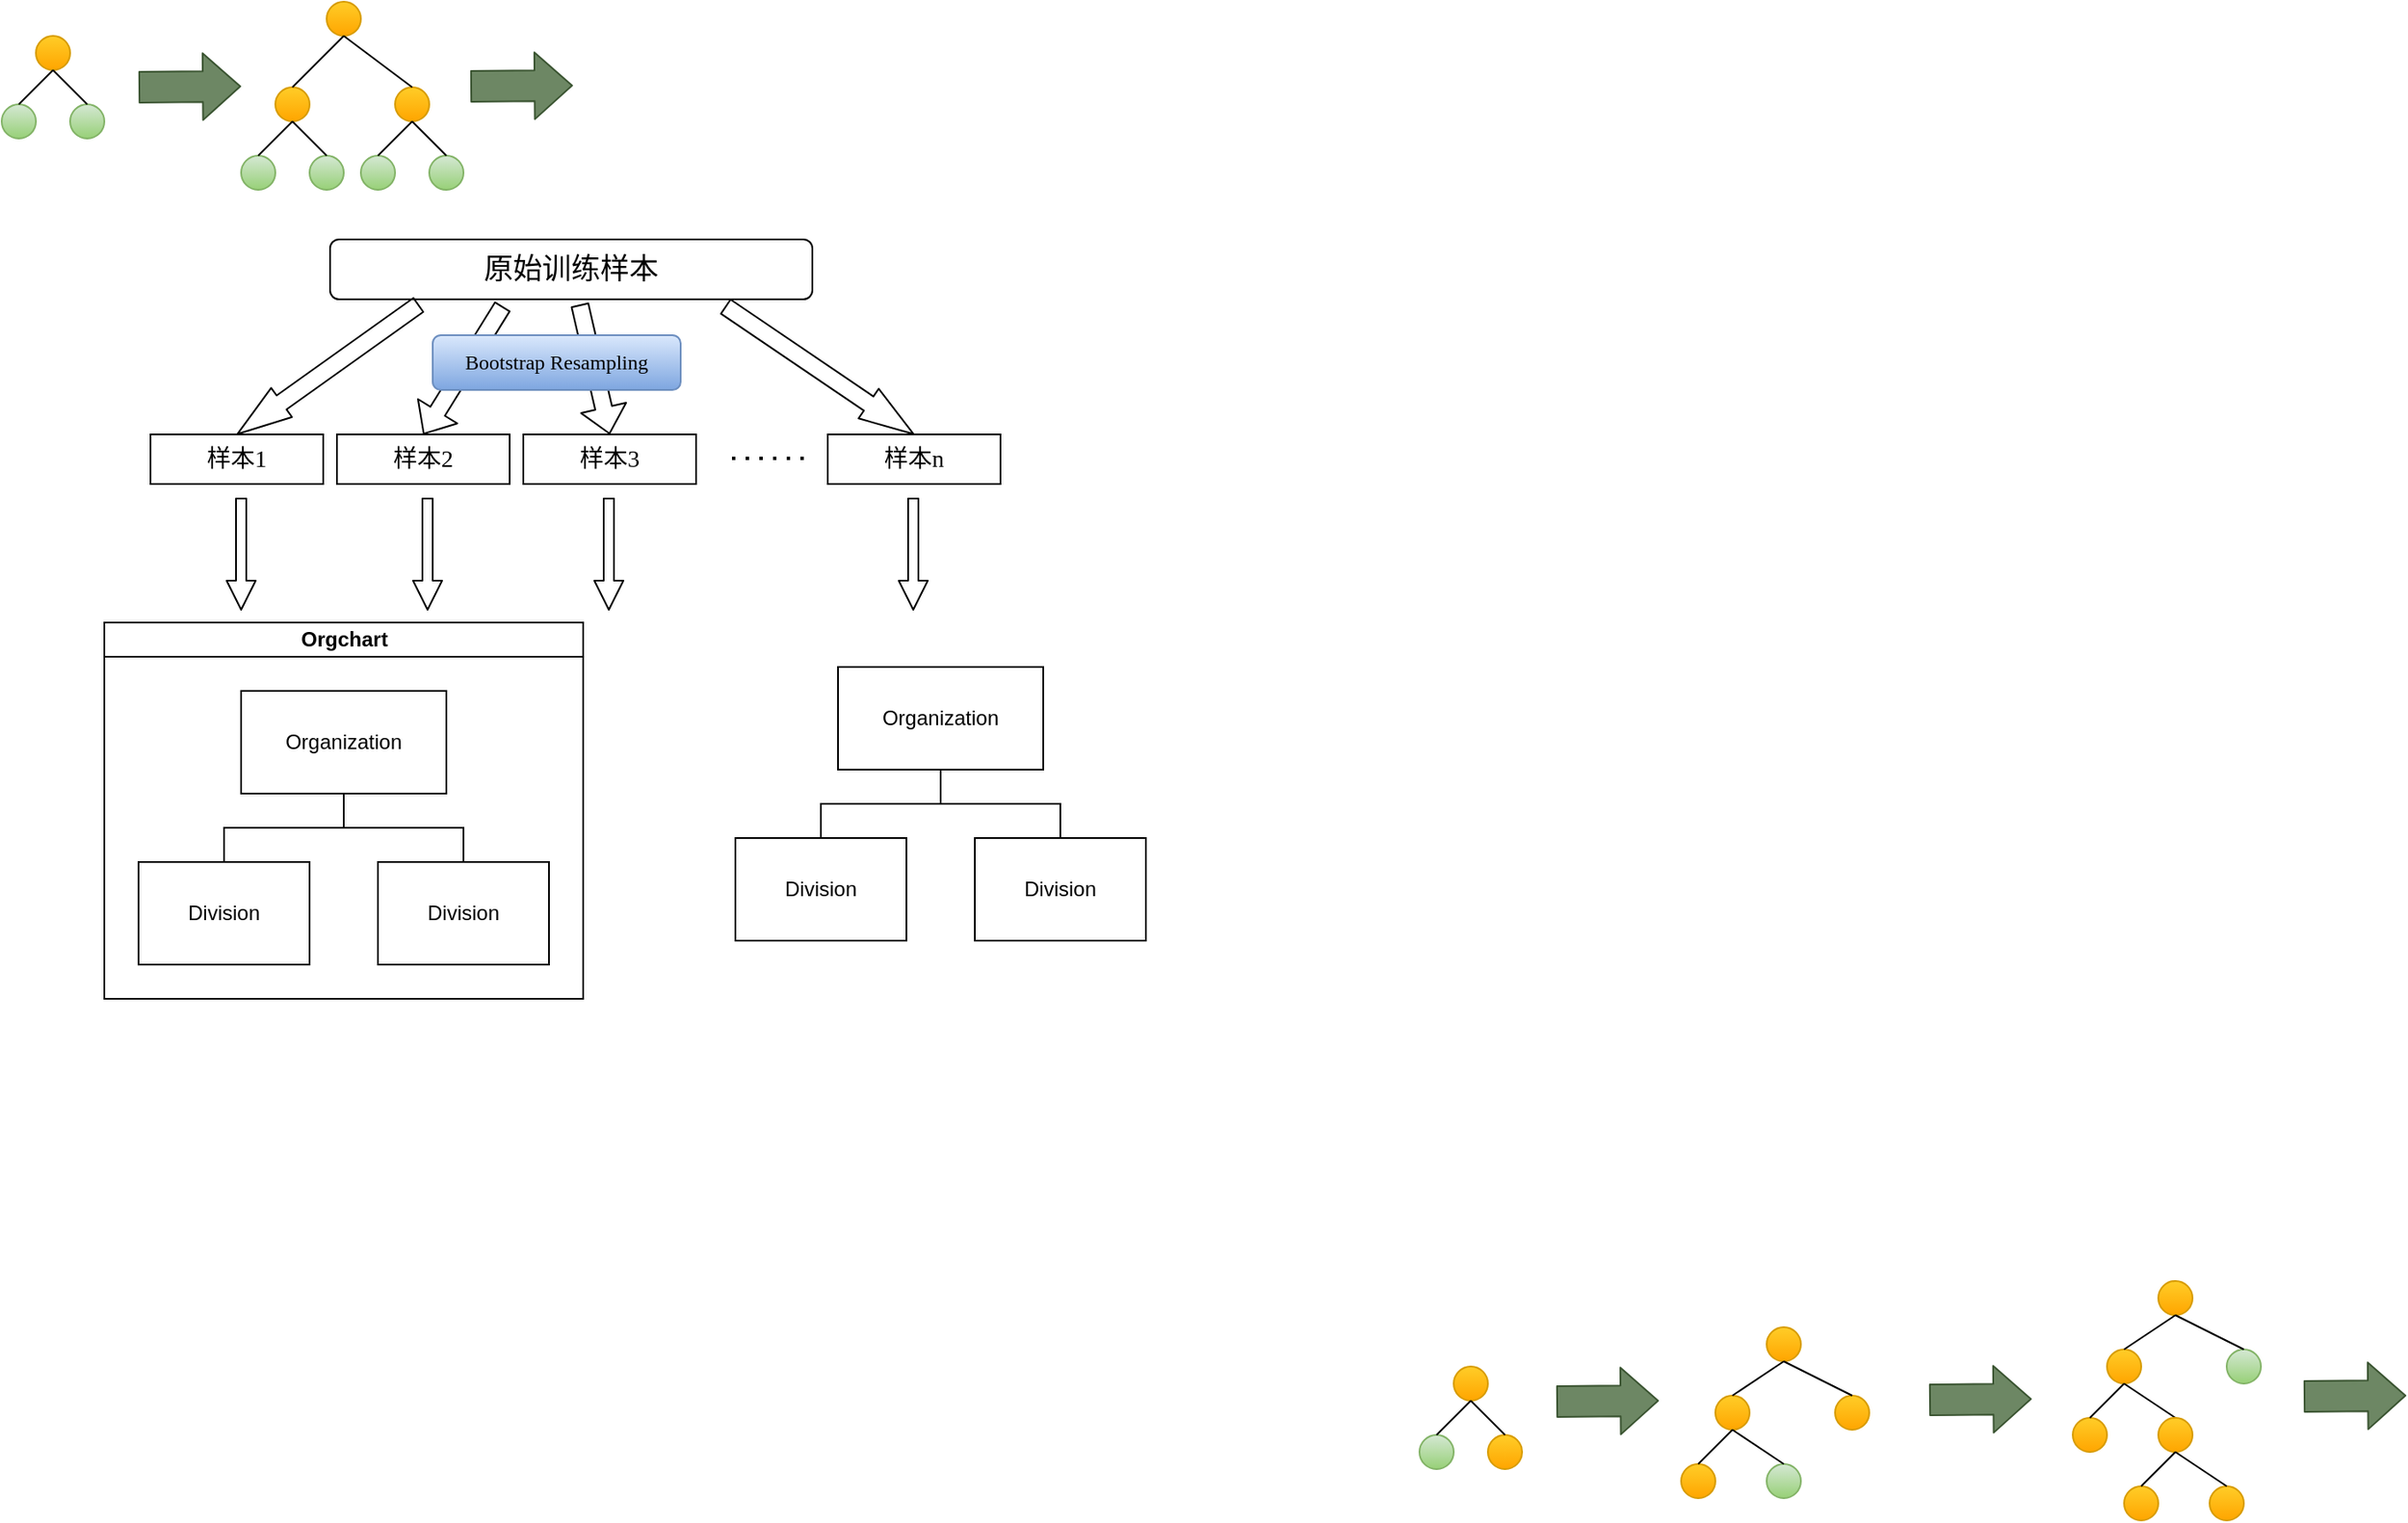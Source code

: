 <mxfile version="13.7.3" type="github">
  <diagram id="cptyJqA3U-dK_R860sij" name="Page-1">
    <mxGraphModel grid="0" dx="599" dy="3838" gridSize="10" guides="1" tooltips="1" connect="1" arrows="1" fold="1" page="1" pageScale="1" pageWidth="827" pageHeight="1169" math="0" shadow="0">
      <root>
        <mxCell id="0" />
        <mxCell id="1" parent="0" />
        <mxCell id="-Ne3hmI78uOsi_AClF5e-1" value="" parent="1" style="ellipse;whiteSpace=wrap;html=1;aspect=fixed;fillColor=#ffcd28;strokeColor=#d79b00;gradientColor=#ffa500;" vertex="1">
          <mxGeometry as="geometry" x="61" y="-3468" width="20" height="20" />
        </mxCell>
        <mxCell id="-Ne3hmI78uOsi_AClF5e-2" value="" parent="1" style="ellipse;whiteSpace=wrap;html=1;aspect=fixed;fillColor=#d5e8d4;strokeColor=#82b366;gradientColor=#97d077;" vertex="1">
          <mxGeometry as="geometry" x="41" y="-3428" width="20" height="20" />
        </mxCell>
        <mxCell id="-Ne3hmI78uOsi_AClF5e-3" value="" parent="1" style="ellipse;whiteSpace=wrap;html=1;aspect=fixed;fillColor=#d5e8d4;strokeColor=#82b366;gradientColor=#97d077;" vertex="1">
          <mxGeometry as="geometry" x="81" y="-3428" width="20" height="20" />
        </mxCell>
        <mxCell id="-Ne3hmI78uOsi_AClF5e-4" value="" parent="1" style="endArrow=none;html=1;entryX=0.5;entryY=1;entryDx=0;entryDy=0;exitX=0.5;exitY=0;exitDx=0;exitDy=0;" edge="1" source="-Ne3hmI78uOsi_AClF5e-2" target="-Ne3hmI78uOsi_AClF5e-1">
          <mxGeometry as="geometry" width="50" height="50" relative="1">
            <mxPoint as="sourcePoint" x="31" y="-3418" />
            <mxPoint as="targetPoint" x="81" y="-3478" />
          </mxGeometry>
        </mxCell>
        <mxCell id="-Ne3hmI78uOsi_AClF5e-5" value="" parent="1" style="endArrow=none;html=1;exitX=0.5;exitY=0;exitDx=0;exitDy=0;entryX=0.5;entryY=1;entryDx=0;entryDy=0;" edge="1" source="-Ne3hmI78uOsi_AClF5e-3" target="-Ne3hmI78uOsi_AClF5e-1">
          <mxGeometry as="geometry" width="50" height="50" relative="1">
            <mxPoint as="sourcePoint" x="71" y="-3328" />
            <mxPoint as="targetPoint" x="121" y="-3378" />
          </mxGeometry>
        </mxCell>
        <mxCell id="-Ne3hmI78uOsi_AClF5e-7" value="" parent="1" style="ellipse;whiteSpace=wrap;html=1;aspect=fixed;fillColor=#ffcd28;strokeColor=#d79b00;gradientColor=#ffa500;" vertex="1">
          <mxGeometry as="geometry" x="231" y="-3488" width="20" height="20" />
        </mxCell>
        <mxCell id="-Ne3hmI78uOsi_AClF5e-8" value="" parent="1" style="ellipse;whiteSpace=wrap;html=1;aspect=fixed;fillColor=#ffcd28;strokeColor=#d79b00;gradientColor=#ffa500;" vertex="1">
          <mxGeometry as="geometry" x="271" y="-3438" width="20" height="20" />
        </mxCell>
        <mxCell id="-Ne3hmI78uOsi_AClF5e-9" value="" parent="1" style="ellipse;whiteSpace=wrap;html=1;aspect=fixed;fillColor=#ffcd28;strokeColor=#d79b00;gradientColor=#ffa500;" vertex="1">
          <mxGeometry as="geometry" x="201" y="-3438" width="20" height="20" />
        </mxCell>
        <mxCell id="-Ne3hmI78uOsi_AClF5e-10" value="" parent="1" style="ellipse;whiteSpace=wrap;html=1;aspect=fixed;fillColor=#d5e8d4;strokeColor=#82b366;gradientColor=#97d077;" vertex="1">
          <mxGeometry as="geometry" x="181" y="-3398" width="20" height="20" />
        </mxCell>
        <mxCell id="-Ne3hmI78uOsi_AClF5e-11" value="" parent="1" style="ellipse;whiteSpace=wrap;html=1;aspect=fixed;fillColor=#d5e8d4;strokeColor=#82b366;gradientColor=#97d077;" vertex="1">
          <mxGeometry as="geometry" x="221" y="-3398" width="20" height="20" />
        </mxCell>
        <mxCell id="-Ne3hmI78uOsi_AClF5e-12" value="" parent="1" style="ellipse;whiteSpace=wrap;html=1;aspect=fixed;fillColor=#d5e8d4;strokeColor=#82b366;gradientColor=#97d077;" vertex="1">
          <mxGeometry as="geometry" x="251" y="-3398" width="20" height="20" />
        </mxCell>
        <mxCell id="-Ne3hmI78uOsi_AClF5e-13" value="" parent="1" style="ellipse;whiteSpace=wrap;html=1;aspect=fixed;fillColor=#d5e8d4;strokeColor=#82b366;gradientColor=#97d077;" vertex="1">
          <mxGeometry as="geometry" x="291" y="-3398" width="20" height="20" />
        </mxCell>
        <mxCell id="-Ne3hmI78uOsi_AClF5e-14" value="" parent="1" style="endArrow=none;html=1;entryX=0.5;entryY=1;entryDx=0;entryDy=0;exitX=0.5;exitY=0;exitDx=0;exitDy=0;" edge="1" source="-Ne3hmI78uOsi_AClF5e-9" target="-Ne3hmI78uOsi_AClF5e-7">
          <mxGeometry as="geometry" width="50" height="50" relative="1">
            <mxPoint as="sourcePoint" x="321" y="-3308" />
            <mxPoint as="targetPoint" x="371" y="-3358" />
          </mxGeometry>
        </mxCell>
        <mxCell id="-Ne3hmI78uOsi_AClF5e-15" value="" parent="1" style="endArrow=none;html=1;entryX=0.5;entryY=1;entryDx=0;entryDy=0;exitX=0.5;exitY=0;exitDx=0;exitDy=0;" edge="1" source="-Ne3hmI78uOsi_AClF5e-8" target="-Ne3hmI78uOsi_AClF5e-7">
          <mxGeometry as="geometry" width="50" height="50" relative="1">
            <mxPoint as="sourcePoint" x="321" y="-3308" />
            <mxPoint as="targetPoint" x="371" y="-3358" />
          </mxGeometry>
        </mxCell>
        <mxCell id="-Ne3hmI78uOsi_AClF5e-16" value="" parent="1" style="endArrow=none;html=1;entryX=0.5;entryY=1;entryDx=0;entryDy=0;exitX=0.5;exitY=0;exitDx=0;exitDy=0;" edge="1" source="-Ne3hmI78uOsi_AClF5e-10" target="-Ne3hmI78uOsi_AClF5e-9">
          <mxGeometry as="geometry" width="50" height="50" relative="1">
            <mxPoint as="sourcePoint" x="321" y="-3308" />
            <mxPoint as="targetPoint" x="371" y="-3358" />
          </mxGeometry>
        </mxCell>
        <mxCell id="-Ne3hmI78uOsi_AClF5e-17" value="" parent="1" style="endArrow=none;html=1;entryX=0.5;entryY=1;entryDx=0;entryDy=0;exitX=0.5;exitY=0;exitDx=0;exitDy=0;" edge="1" source="-Ne3hmI78uOsi_AClF5e-11" target="-Ne3hmI78uOsi_AClF5e-9">
          <mxGeometry as="geometry" width="50" height="50" relative="1">
            <mxPoint as="sourcePoint" x="321" y="-3308" />
            <mxPoint as="targetPoint" x="371" y="-3358" />
          </mxGeometry>
        </mxCell>
        <mxCell id="-Ne3hmI78uOsi_AClF5e-18" value="" parent="1" style="endArrow=none;html=1;entryX=0.5;entryY=1;entryDx=0;entryDy=0;exitX=0.5;exitY=0;exitDx=0;exitDy=0;" edge="1" source="-Ne3hmI78uOsi_AClF5e-12" target="-Ne3hmI78uOsi_AClF5e-8">
          <mxGeometry as="geometry" width="50" height="50" relative="1">
            <mxPoint as="sourcePoint" x="321" y="-3308" />
            <mxPoint as="targetPoint" x="371" y="-3358" />
          </mxGeometry>
        </mxCell>
        <mxCell id="-Ne3hmI78uOsi_AClF5e-19" value="" parent="1" style="endArrow=none;html=1;entryX=0.5;entryY=1;entryDx=0;entryDy=0;exitX=0.5;exitY=0;exitDx=0;exitDy=0;" edge="1" source="-Ne3hmI78uOsi_AClF5e-13" target="-Ne3hmI78uOsi_AClF5e-8">
          <mxGeometry as="geometry" width="50" height="50" relative="1">
            <mxPoint as="sourcePoint" x="321" y="-3308" />
            <mxPoint as="targetPoint" x="371" y="-3358" />
          </mxGeometry>
        </mxCell>
        <mxCell id="-Ne3hmI78uOsi_AClF5e-22" value="" parent="1" style="shape=flexArrow;endArrow=classic;html=1;width=18;endSize=6.97;fillColor=#6d8764;strokeColor=#3A5431;" edge="1">
          <mxGeometry as="geometry" width="50" height="50" relative="1">
            <mxPoint as="sourcePoint" x="315" y="-3438.5" />
            <mxPoint as="targetPoint" x="375" y="-3439" />
          </mxGeometry>
        </mxCell>
        <mxCell id="-Ne3hmI78uOsi_AClF5e-23" value="" parent="1" style="shape=flexArrow;endArrow=classic;html=1;width=18;endSize=6.97;fillColor=#6d8764;strokeColor=#3A5431;" edge="1">
          <mxGeometry as="geometry" width="50" height="50" relative="1">
            <mxPoint as="sourcePoint" x="121" y="-3438" />
            <mxPoint as="targetPoint" x="181" y="-3438.5" />
          </mxGeometry>
        </mxCell>
        <mxCell id="-Ne3hmI78uOsi_AClF5e-24" value="" parent="1" style="ellipse;whiteSpace=wrap;html=1;aspect=fixed;fillColor=#ffcd28;strokeColor=#d79b00;gradientColor=#ffa500;" vertex="1">
          <mxGeometry as="geometry" x="890" y="-2690" width="20" height="20" />
        </mxCell>
        <mxCell id="-Ne3hmI78uOsi_AClF5e-25" value="" parent="1" style="ellipse;whiteSpace=wrap;html=1;aspect=fixed;fillColor=#d5e8d4;strokeColor=#82b366;gradientColor=#97d077;" vertex="1">
          <mxGeometry as="geometry" x="870" y="-2650" width="20" height="20" />
        </mxCell>
        <mxCell id="-Ne3hmI78uOsi_AClF5e-26" value="" parent="1" style="ellipse;whiteSpace=wrap;html=1;aspect=fixed;fillColor=#ffcd28;strokeColor=#d79b00;gradientColor=#ffa500;" vertex="1">
          <mxGeometry as="geometry" x="910" y="-2650" width="20" height="20" />
        </mxCell>
        <mxCell id="-Ne3hmI78uOsi_AClF5e-27" value="" parent="1" style="endArrow=none;html=1;entryX=0.5;entryY=1;entryDx=0;entryDy=0;exitX=0.5;exitY=0;exitDx=0;exitDy=0;" edge="1" source="-Ne3hmI78uOsi_AClF5e-25" target="-Ne3hmI78uOsi_AClF5e-24">
          <mxGeometry as="geometry" width="50" height="50" relative="1">
            <mxPoint as="sourcePoint" x="860" y="-2650" />
            <mxPoint as="targetPoint" x="910" y="-2710" />
          </mxGeometry>
        </mxCell>
        <mxCell id="-Ne3hmI78uOsi_AClF5e-28" value="" parent="1" style="endArrow=none;html=1;exitX=0.5;exitY=0;exitDx=0;exitDy=0;entryX=0.5;entryY=1;entryDx=0;entryDy=0;" edge="1" source="-Ne3hmI78uOsi_AClF5e-26" target="-Ne3hmI78uOsi_AClF5e-24">
          <mxGeometry as="geometry" width="50" height="50" relative="1">
            <mxPoint as="sourcePoint" x="900" y="-2560" />
            <mxPoint as="targetPoint" x="950" y="-2610" />
          </mxGeometry>
        </mxCell>
        <mxCell id="-Ne3hmI78uOsi_AClF5e-29" value="" parent="1" style="ellipse;whiteSpace=wrap;html=1;aspect=fixed;fillColor=#ffcd28;strokeColor=#d79b00;gradientColor=#ffa500;" vertex="1">
          <mxGeometry as="geometry" x="1073" y="-2713" width="20" height="20" />
        </mxCell>
        <mxCell id="-Ne3hmI78uOsi_AClF5e-30" value="" parent="1" style="ellipse;whiteSpace=wrap;html=1;aspect=fixed;fillColor=#ffcd28;strokeColor=#d79b00;gradientColor=#ffa500;" vertex="1">
          <mxGeometry as="geometry" x="1113" y="-2673" width="20" height="20" />
        </mxCell>
        <mxCell id="-Ne3hmI78uOsi_AClF5e-31" value="" parent="1" style="ellipse;whiteSpace=wrap;html=1;aspect=fixed;fillColor=#ffcd28;strokeColor=#d79b00;gradientColor=#ffa500;" vertex="1">
          <mxGeometry as="geometry" x="1043" y="-2673" width="20" height="20" />
        </mxCell>
        <mxCell id="-Ne3hmI78uOsi_AClF5e-32" value="" parent="1" style="ellipse;whiteSpace=wrap;html=1;aspect=fixed;fillColor=#ffcd28;strokeColor=#d79b00;gradientColor=#ffa500;" vertex="1">
          <mxGeometry as="geometry" x="1023" y="-2633" width="20" height="20" />
        </mxCell>
        <mxCell id="-Ne3hmI78uOsi_AClF5e-33" value="" parent="1" style="ellipse;whiteSpace=wrap;html=1;aspect=fixed;fillColor=#d5e8d4;strokeColor=#82b366;gradientColor=#97d077;" vertex="1">
          <mxGeometry as="geometry" x="1073" y="-2633" width="20" height="20" />
        </mxCell>
        <mxCell id="-Ne3hmI78uOsi_AClF5e-35" value="" parent="1" style="endArrow=none;html=1;entryX=0.5;entryY=1;entryDx=0;entryDy=0;exitX=0.5;exitY=0;exitDx=0;exitDy=0;" edge="1" source="-Ne3hmI78uOsi_AClF5e-31" target="-Ne3hmI78uOsi_AClF5e-29">
          <mxGeometry as="geometry" width="50" height="50" relative="1">
            <mxPoint as="sourcePoint" x="1163" y="-2523" />
            <mxPoint as="targetPoint" x="1213" y="-2573" />
          </mxGeometry>
        </mxCell>
        <mxCell id="-Ne3hmI78uOsi_AClF5e-36" value="" parent="1" style="endArrow=none;html=1;entryX=0.5;entryY=1;entryDx=0;entryDy=0;exitX=0.5;exitY=0;exitDx=0;exitDy=0;" edge="1" source="-Ne3hmI78uOsi_AClF5e-30" target="-Ne3hmI78uOsi_AClF5e-29">
          <mxGeometry as="geometry" width="50" height="50" relative="1">
            <mxPoint as="sourcePoint" x="1163" y="-2523" />
            <mxPoint as="targetPoint" x="1213" y="-2573" />
          </mxGeometry>
        </mxCell>
        <mxCell id="-Ne3hmI78uOsi_AClF5e-37" value="" parent="1" style="endArrow=none;html=1;entryX=0.5;entryY=1;entryDx=0;entryDy=0;exitX=0.5;exitY=0;exitDx=0;exitDy=0;" edge="1" source="-Ne3hmI78uOsi_AClF5e-32" target="-Ne3hmI78uOsi_AClF5e-31">
          <mxGeometry as="geometry" width="50" height="50" relative="1">
            <mxPoint as="sourcePoint" x="1163" y="-2523" />
            <mxPoint as="targetPoint" x="1213" y="-2573" />
          </mxGeometry>
        </mxCell>
        <mxCell id="-Ne3hmI78uOsi_AClF5e-38" value="" parent="1" style="endArrow=none;html=1;entryX=0.5;entryY=1;entryDx=0;entryDy=0;exitX=0.5;exitY=0;exitDx=0;exitDy=0;" edge="1" source="-Ne3hmI78uOsi_AClF5e-33" target="-Ne3hmI78uOsi_AClF5e-31">
          <mxGeometry as="geometry" width="50" height="50" relative="1">
            <mxPoint as="sourcePoint" x="1163" y="-2523" />
            <mxPoint as="targetPoint" x="1213" y="-2573" />
          </mxGeometry>
        </mxCell>
        <mxCell id="-Ne3hmI78uOsi_AClF5e-40" value="" parent="1" style="ellipse;whiteSpace=wrap;html=1;aspect=fixed;fillColor=#ffcd28;strokeColor=#d79b00;gradientColor=#ffa500;" vertex="1">
          <mxGeometry as="geometry" x="1302" y="-2740" width="20" height="20" />
        </mxCell>
        <mxCell id="-Ne3hmI78uOsi_AClF5e-41" value="" parent="1" style="ellipse;aspect=fixed;fillColor=#d5e8d4;strokeColor=#82b366;gradientColor=#97d077;html=1;whiteSpace=wrap;" vertex="1">
          <mxGeometry as="geometry" x="1342" y="-2700" width="20" height="20" />
        </mxCell>
        <mxCell id="-Ne3hmI78uOsi_AClF5e-42" value="" parent="1" style="ellipse;whiteSpace=wrap;html=1;aspect=fixed;fillColor=#ffcd28;strokeColor=#d79b00;gradientColor=#ffa500;" vertex="1">
          <mxGeometry as="geometry" x="1272" y="-2700" width="20" height="20" />
        </mxCell>
        <mxCell id="-Ne3hmI78uOsi_AClF5e-43" value="" parent="1" style="ellipse;whiteSpace=wrap;html=1;aspect=fixed;fillColor=#ffcd28;strokeColor=#d79b00;gradientColor=#ffa500;" vertex="1">
          <mxGeometry as="geometry" x="1252" y="-2660" width="20" height="20" />
        </mxCell>
        <mxCell id="-Ne3hmI78uOsi_AClF5e-45" value="" parent="1" style="endArrow=none;html=1;entryX=0.5;entryY=1;entryDx=0;entryDy=0;exitX=0.5;exitY=0;exitDx=0;exitDy=0;" edge="1" source="-Ne3hmI78uOsi_AClF5e-42" target="-Ne3hmI78uOsi_AClF5e-40">
          <mxGeometry as="geometry" width="50" height="50" relative="1">
            <mxPoint as="sourcePoint" x="1412" y="-2590" />
            <mxPoint as="targetPoint" x="1462" y="-2640" />
          </mxGeometry>
        </mxCell>
        <mxCell id="-Ne3hmI78uOsi_AClF5e-46" value="" parent="1" style="endArrow=none;html=1;entryX=0.5;entryY=1;entryDx=0;entryDy=0;exitX=0.5;exitY=0;exitDx=0;exitDy=0;" edge="1" source="-Ne3hmI78uOsi_AClF5e-41" target="-Ne3hmI78uOsi_AClF5e-40">
          <mxGeometry as="geometry" width="50" height="50" relative="1">
            <mxPoint as="sourcePoint" x="1412" y="-2590" />
            <mxPoint as="targetPoint" x="1462" y="-2640" />
          </mxGeometry>
        </mxCell>
        <mxCell id="-Ne3hmI78uOsi_AClF5e-47" value="" parent="1" style="endArrow=none;html=1;entryX=0.5;entryY=1;entryDx=0;entryDy=0;exitX=0.5;exitY=0;exitDx=0;exitDy=0;" edge="1" source="-Ne3hmI78uOsi_AClF5e-43" target="-Ne3hmI78uOsi_AClF5e-42">
          <mxGeometry as="geometry" width="50" height="50" relative="1">
            <mxPoint as="sourcePoint" x="1412" y="-2590" />
            <mxPoint as="targetPoint" x="1462" y="-2640" />
          </mxGeometry>
        </mxCell>
        <mxCell id="-Ne3hmI78uOsi_AClF5e-48" value="" parent="1" style="endArrow=none;html=1;entryX=0.5;entryY=1;entryDx=0;entryDy=0;exitX=0.5;exitY=0;exitDx=0;exitDy=0;" edge="1" source="-Ne3hmI78uOsi_AClF5e-49" target="-Ne3hmI78uOsi_AClF5e-42">
          <mxGeometry as="geometry" width="50" height="50" relative="1">
            <mxPoint as="sourcePoint" x="1362" y="-2670" />
            <mxPoint as="targetPoint" x="1462" y="-2640" />
          </mxGeometry>
        </mxCell>
        <mxCell id="-Ne3hmI78uOsi_AClF5e-49" value="" parent="1" style="ellipse;whiteSpace=wrap;html=1;aspect=fixed;fillColor=#ffcd28;strokeColor=#d79b00;gradientColor=#ffa500;" vertex="1">
          <mxGeometry as="geometry" x="1302" y="-2660" width="20" height="20" />
        </mxCell>
        <mxCell id="-Ne3hmI78uOsi_AClF5e-50" value="" parent="1" style="ellipse;whiteSpace=wrap;html=1;aspect=fixed;fillColor=#ffcd28;strokeColor=#d79b00;gradientColor=#ffa500;" vertex="1">
          <mxGeometry as="geometry" x="1282" y="-2620" width="20" height="20" />
        </mxCell>
        <mxCell id="-Ne3hmI78uOsi_AClF5e-51" value="" parent="1" style="ellipse;whiteSpace=wrap;html=1;aspect=fixed;fillColor=#ffcd28;strokeColor=#d79b00;gradientColor=#ffa500;" vertex="1">
          <mxGeometry as="geometry" x="1332" y="-2620" width="20" height="20" />
        </mxCell>
        <mxCell id="-Ne3hmI78uOsi_AClF5e-52" value="" parent="1" style="endArrow=none;html=1;entryX=0.5;entryY=1;entryDx=0;entryDy=0;exitX=0.5;exitY=0;exitDx=0;exitDy=0;" edge="1" source="-Ne3hmI78uOsi_AClF5e-50" target="-Ne3hmI78uOsi_AClF5e-49">
          <mxGeometry as="geometry" width="50" height="50" relative="1">
            <mxPoint as="sourcePoint" x="1312" y="-2590" />
            <mxPoint as="targetPoint" x="1362" y="-2650" />
          </mxGeometry>
        </mxCell>
        <mxCell id="-Ne3hmI78uOsi_AClF5e-53" value="" parent="1" style="endArrow=none;html=1;exitX=0.5;exitY=0;exitDx=0;exitDy=0;entryX=0.5;entryY=1;entryDx=0;entryDy=0;" edge="1" source="-Ne3hmI78uOsi_AClF5e-51" target="-Ne3hmI78uOsi_AClF5e-49">
          <mxGeometry as="geometry" width="50" height="50" relative="1">
            <mxPoint as="sourcePoint" x="1352" y="-2500" />
            <mxPoint as="targetPoint" x="1402" y="-2550" />
          </mxGeometry>
        </mxCell>
        <mxCell id="-Ne3hmI78uOsi_AClF5e-54" value="" parent="1" style="shape=flexArrow;endArrow=classic;html=1;width=18;endSize=6.97;fillColor=#6d8764;strokeColor=#3A5431;" edge="1">
          <mxGeometry as="geometry" width="50" height="50" relative="1">
            <mxPoint as="sourcePoint" x="950" y="-2669.5" />
            <mxPoint as="targetPoint" x="1010" y="-2670" />
          </mxGeometry>
        </mxCell>
        <mxCell id="-Ne3hmI78uOsi_AClF5e-55" value="" parent="1" style="shape=flexArrow;endArrow=classic;html=1;width=18;endSize=6.97;fillColor=#6d8764;strokeColor=#3A5431;" edge="1">
          <mxGeometry as="geometry" width="50" height="50" relative="1">
            <mxPoint as="sourcePoint" x="1168" y="-2670.5" />
            <mxPoint as="targetPoint" x="1228" y="-2671" />
          </mxGeometry>
        </mxCell>
        <mxCell id="-Ne3hmI78uOsi_AClF5e-56" value="" parent="1" style="shape=flexArrow;endArrow=classic;html=1;width=18;endSize=6.97;fillColor=#6d8764;strokeColor=#3A5431;" edge="1">
          <mxGeometry as="geometry" width="50" height="50" relative="1">
            <mxPoint as="sourcePoint" x="1387" y="-2672.5" />
            <mxPoint as="targetPoint" x="1447" y="-2673" />
          </mxGeometry>
        </mxCell>
        <mxCell id="DtvcjG2HMvPcj9f6u7JM-5" value="&lt;font style=&quot;font-size: 17px&quot;&gt;原始训练样本&lt;/font&gt;" parent="1" style="rounded=1;whiteSpace=wrap;html=1;fontColor=#000000;" vertex="1">
          <mxGeometry as="geometry" x="233" y="-3349" width="282" height="35" />
        </mxCell>
        <mxCell id="DtvcjG2HMvPcj9f6u7JM-8" value="&lt;font face=&quot;Tahoma&quot; style=&quot;font-size: 14px&quot;&gt;样本1&lt;/font&gt;" parent="1" style="rounded=0;whiteSpace=wrap;html=1;fontColor=#000000;" vertex="1">
          <mxGeometry as="geometry" x="128" y="-3235" width="101" height="29" />
        </mxCell>
        <mxCell id="DtvcjG2HMvPcj9f6u7JM-9" value="&lt;font face=&quot;Tahoma&quot; style=&quot;font-size: 14px&quot;&gt;样本2&lt;/font&gt;" parent="1" style="rounded=0;whiteSpace=wrap;html=1;fontColor=#000000;" vertex="1">
          <mxGeometry as="geometry" x="237" y="-3235" width="101" height="29" />
        </mxCell>
        <mxCell id="DtvcjG2HMvPcj9f6u7JM-10" value="&lt;font face=&quot;Tahoma&quot; style=&quot;font-size: 14px&quot;&gt;样本3&lt;/font&gt;" parent="1" style="rounded=0;whiteSpace=wrap;html=1;fontColor=#000000;" vertex="1">
          <mxGeometry as="geometry" x="346" y="-3235" width="101" height="29" />
        </mxCell>
        <mxCell id="DtvcjG2HMvPcj9f6u7JM-11" value="&lt;font face=&quot;Tahoma&quot; style=&quot;font-size: 14px&quot;&gt;样本n&lt;/font&gt;" parent="1" style="rounded=0;whiteSpace=wrap;html=1;fontColor=#000000;" vertex="1">
          <mxGeometry as="geometry" x="524" y="-3235" width="101" height="29" />
        </mxCell>
        <mxCell id="DtvcjG2HMvPcj9f6u7JM-12" value="" parent="1" style="endArrow=none;dashed=1;html=1;dashPattern=1 3;strokeWidth=2;fontColor=#000000;" edge="1">
          <mxGeometry as="geometry" width="50" height="50" relative="1">
            <mxPoint as="sourcePoint" x="468" y="-3221" />
            <mxPoint as="targetPoint" x="511" y="-3221" />
          </mxGeometry>
        </mxCell>
        <mxCell id="DtvcjG2HMvPcj9f6u7JM-13" value="" parent="1" style="shape=flexArrow;endArrow=classic;html=1;fontColor=#000000;entryX=0.5;entryY=0;entryDx=0;entryDy=0;endWidth=10;endSize=10.21;" edge="1" target="DtvcjG2HMvPcj9f6u7JM-8">
          <mxGeometry as="geometry" width="50" height="50" relative="1">
            <mxPoint as="sourcePoint" x="285" y="-3311" />
            <mxPoint as="targetPoint" x="366" y="-3238" />
          </mxGeometry>
        </mxCell>
        <mxCell id="DtvcjG2HMvPcj9f6u7JM-14" value="" parent="1" style="shape=flexArrow;endArrow=classic;html=1;fontColor=#000000;entryX=0.5;entryY=0;entryDx=0;entryDy=0;endWidth=16;endSize=4.8;" edge="1" target="DtvcjG2HMvPcj9f6u7JM-9">
          <mxGeometry as="geometry" width="50" height="50" relative="1">
            <mxPoint as="sourcePoint" x="334" y="-3310" />
            <mxPoint as="targetPoint" x="187.5" y="-3239" />
          </mxGeometry>
        </mxCell>
        <mxCell id="DtvcjG2HMvPcj9f6u7JM-15" value="" parent="1" style="shape=flexArrow;endArrow=classic;html=1;fontColor=#000000;entryX=0.5;entryY=0;entryDx=0;entryDy=0;endWidth=16;endSize=4.8;" edge="1" target="DtvcjG2HMvPcj9f6u7JM-10">
          <mxGeometry as="geometry" width="50" height="50" relative="1">
            <mxPoint as="sourcePoint" x="379" y="-3311" />
            <mxPoint as="targetPoint" x="330.5" y="-3230" />
          </mxGeometry>
        </mxCell>
        <mxCell id="DtvcjG2HMvPcj9f6u7JM-7" value="&lt;font face=&quot;Tahoma&quot;&gt;Bootstrap Resampling&lt;/font&gt;" parent="1" style="rounded=1;whiteSpace=wrap;html=1;gradientColor=#7ea6e0;fillColor=#dae8fc;strokeColor=#6c8ebf;" vertex="1">
          <mxGeometry as="geometry" x="293" y="-3293" width="145" height="32" />
        </mxCell>
        <mxCell id="DtvcjG2HMvPcj9f6u7JM-16" value="" parent="1" style="shape=flexArrow;endArrow=classic;html=1;fontColor=#000000;entryX=0.5;entryY=0;entryDx=0;entryDy=0;endWidth=10;endSize=10.21;exitX=0.819;exitY=1.114;exitDx=0;exitDy=0;exitPerimeter=0;" edge="1" source="DtvcjG2HMvPcj9f6u7JM-5" target="DtvcjG2HMvPcj9f6u7JM-11">
          <mxGeometry as="geometry" width="50" height="50" relative="1">
            <mxPoint as="sourcePoint" x="438" y="-3304" />
            <mxPoint as="targetPoint" x="305.5" y="-3239" />
          </mxGeometry>
        </mxCell>
        <mxCell id="DtvcjG2HMvPcj9f6u7JM-17" value="" parent="1" style="shape=flexArrow;endArrow=classic;html=1;fontColor=#000000;width=6;endSize=5.33;endWidth=10;" edge="1">
          <mxGeometry as="geometry" width="50" height="50" relative="1">
            <mxPoint as="sourcePoint" x="181" y="-3198" />
            <mxPoint as="targetPoint" x="181" y="-3132" />
          </mxGeometry>
        </mxCell>
        <mxCell id="DtvcjG2HMvPcj9f6u7JM-18" value="" parent="1" style="shape=flexArrow;endArrow=classic;html=1;fontColor=#000000;width=6;endSize=5.33;endWidth=10;" edge="1">
          <mxGeometry as="geometry" width="50" height="50" relative="1">
            <mxPoint as="sourcePoint" x="290" y="-3198" />
            <mxPoint as="targetPoint" x="290" y="-3132" />
          </mxGeometry>
        </mxCell>
        <mxCell id="DtvcjG2HMvPcj9f6u7JM-19" value="" parent="1" style="shape=flexArrow;endArrow=classic;html=1;fontColor=#000000;width=6;endSize=5.33;endWidth=10;" edge="1">
          <mxGeometry as="geometry" width="50" height="50" relative="1">
            <mxPoint as="sourcePoint" x="396" y="-3198" />
            <mxPoint as="targetPoint" x="396" y="-3132" />
          </mxGeometry>
        </mxCell>
        <mxCell id="DtvcjG2HMvPcj9f6u7JM-20" value="" parent="1" style="shape=flexArrow;endArrow=classic;html=1;fontColor=#000000;width=6;endSize=5.33;endWidth=10;" edge="1">
          <mxGeometry as="geometry" width="50" height="50" relative="1">
            <mxPoint as="sourcePoint" x="574" y="-3198" />
            <mxPoint as="targetPoint" x="574" y="-3132" />
          </mxGeometry>
        </mxCell>
        <mxCell id="DtvcjG2HMvPcj9f6u7JM-35" value="" parent="1" style="endArrow=none;html=1;fontColor=#000000;" edge="1">
          <mxGeometry as="geometry" width="50" height="50" relative="1">
            <mxPoint as="sourcePoint" x="180" y="-3119" />
            <mxPoint as="targetPoint" x="180" y="-3119" />
          </mxGeometry>
        </mxCell>
        <mxCell id="DtvcjG2HMvPcj9f6u7JM-38" value="Orgchart" parent="1" style="swimlane;html=1;startSize=20;horizontal=1;containerType=tree;newEdgeStyle={&quot;edgeStyle&quot;:&quot;elbowEdgeStyle&quot;,&quot;startArrow&quot;:&quot;none&quot;,&quot;endArrow&quot;:&quot;none&quot;};fontColor=#000000;" vertex="1">
          <mxGeometry as="geometry" x="101" y="-3125" width="280" height="220" />
        </mxCell>
        <mxCell id="DtvcjG2HMvPcj9f6u7JM-39" value="" parent="DtvcjG2HMvPcj9f6u7JM-38" style="edgeStyle=elbowEdgeStyle;elbow=vertical;startArrow=none;endArrow=none;rounded=0;" edge="1" source="DtvcjG2HMvPcj9f6u7JM-41" target="DtvcjG2HMvPcj9f6u7JM-42">
          <mxGeometry as="geometry" relative="1" />
        </mxCell>
        <mxCell id="DtvcjG2HMvPcj9f6u7JM-40" value="" parent="DtvcjG2HMvPcj9f6u7JM-38" style="edgeStyle=elbowEdgeStyle;elbow=vertical;startArrow=none;endArrow=none;rounded=0;" edge="1" source="DtvcjG2HMvPcj9f6u7JM-41" target="DtvcjG2HMvPcj9f6u7JM-43">
          <mxGeometry as="geometry" relative="1" />
        </mxCell>
        <UserObject id="DtvcjG2HMvPcj9f6u7JM-41" label="Organization" treeRoot="1">
          <mxCell parent="DtvcjG2HMvPcj9f6u7JM-38" style="whiteSpace=wrap;html=1;align=center;treeFolding=1;treeMoving=1;newEdgeStyle={&quot;edgeStyle&quot;:&quot;elbowEdgeStyle&quot;,&quot;startArrow&quot;:&quot;none&quot;,&quot;endArrow&quot;:&quot;none&quot;};" vertex="1">
            <mxGeometry as="geometry" x="80" y="40" width="120" height="60" />
          </mxCell>
        </UserObject>
        <mxCell id="DtvcjG2HMvPcj9f6u7JM-42" value="Division" parent="DtvcjG2HMvPcj9f6u7JM-38" style="whiteSpace=wrap;html=1;align=center;verticalAlign=middle;treeFolding=1;treeMoving=1;newEdgeStyle={&quot;edgeStyle&quot;:&quot;elbowEdgeStyle&quot;,&quot;startArrow&quot;:&quot;none&quot;,&quot;endArrow&quot;:&quot;none&quot;};" vertex="1">
          <mxGeometry as="geometry" x="20" y="140" width="100" height="60" />
        </mxCell>
        <mxCell id="DtvcjG2HMvPcj9f6u7JM-43" value="Division" parent="DtvcjG2HMvPcj9f6u7JM-38" style="whiteSpace=wrap;html=1;align=center;verticalAlign=middle;treeFolding=1;treeMoving=1;newEdgeStyle={&quot;edgeStyle&quot;:&quot;elbowEdgeStyle&quot;,&quot;startArrow&quot;:&quot;none&quot;,&quot;endArrow&quot;:&quot;none&quot;};" vertex="1">
          <mxGeometry as="geometry" x="160" y="140" width="100" height="60" />
        </mxCell>
        <mxCell id="DtvcjG2HMvPcj9f6u7JM-46" value="" parent="1" style="edgeStyle=elbowEdgeStyle;elbow=vertical;startArrow=none;endArrow=none;rounded=0;" edge="1" source="DtvcjG2HMvPcj9f6u7JM-48" target="DtvcjG2HMvPcj9f6u7JM-49">
          <mxGeometry as="geometry" relative="1" />
        </mxCell>
        <mxCell id="DtvcjG2HMvPcj9f6u7JM-47" value="" parent="1" style="edgeStyle=elbowEdgeStyle;elbow=vertical;startArrow=none;endArrow=none;rounded=0;" edge="1" source="DtvcjG2HMvPcj9f6u7JM-48" target="DtvcjG2HMvPcj9f6u7JM-50">
          <mxGeometry as="geometry" relative="1" />
        </mxCell>
        <UserObject id="DtvcjG2HMvPcj9f6u7JM-48" label="Organization" treeRoot="1">
          <mxCell parent="1" style="whiteSpace=wrap;html=1;align=center;treeFolding=1;treeMoving=1;newEdgeStyle={&quot;edgeStyle&quot;:&quot;elbowEdgeStyle&quot;,&quot;startArrow&quot;:&quot;none&quot;,&quot;endArrow&quot;:&quot;none&quot;};" vertex="1">
            <mxGeometry as="geometry" x="530" y="-3099" width="120" height="60" />
          </mxCell>
        </UserObject>
        <mxCell id="DtvcjG2HMvPcj9f6u7JM-49" value="Division" parent="1" style="whiteSpace=wrap;html=1;align=center;verticalAlign=middle;treeFolding=1;treeMoving=1;newEdgeStyle={&quot;edgeStyle&quot;:&quot;elbowEdgeStyle&quot;,&quot;startArrow&quot;:&quot;none&quot;,&quot;endArrow&quot;:&quot;none&quot;};" vertex="1">
          <mxGeometry as="geometry" x="470" y="-2999" width="100" height="60" />
        </mxCell>
        <mxCell id="DtvcjG2HMvPcj9f6u7JM-50" value="Division" parent="1" style="whiteSpace=wrap;html=1;align=center;verticalAlign=middle;treeFolding=1;treeMoving=1;newEdgeStyle={&quot;edgeStyle&quot;:&quot;elbowEdgeStyle&quot;,&quot;startArrow&quot;:&quot;none&quot;,&quot;endArrow&quot;:&quot;none&quot;};" vertex="1">
          <mxGeometry as="geometry" x="610" y="-2999" width="100" height="60" />
        </mxCell>
      </root>
    </mxGraphModel>
  </diagram>
</mxfile>
